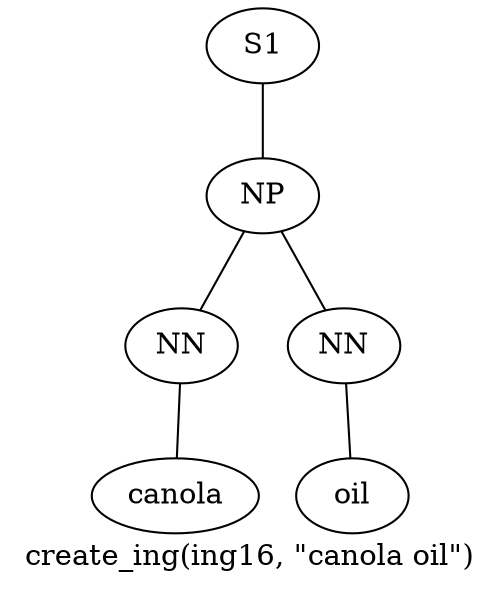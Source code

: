 graph SyntaxGraph {
	label = "create_ing(ing16, \"canola oil\")";
	Node0 [label="S1"];
	Node1 [label="NP"];
	Node2 [label="NN"];
	Node3 [label="canola"];
	Node4 [label="NN"];
	Node5 [label="oil"];

	Node0 -- Node1;
	Node1 -- Node2;
	Node1 -- Node4;
	Node2 -- Node3;
	Node4 -- Node5;
}